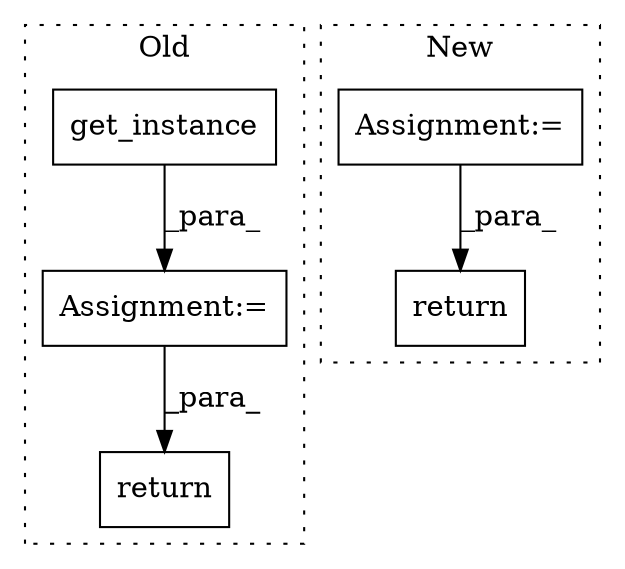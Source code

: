 digraph G {
subgraph cluster0 {
1 [label="get_instance" a="32" s="5250" l="14" shape="box"];
4 [label="Assignment:=" a="7" s="5210" l="1" shape="box"];
5 [label="return" a="41" s="5341" l="7" shape="box"];
label = "Old";
style="dotted";
}
subgraph cluster1 {
2 [label="return" a="41" s="5455" l="7" shape="box"];
3 [label="Assignment:=" a="7" s="5242" l="1" shape="box"];
label = "New";
style="dotted";
}
1 -> 4 [label="_para_"];
3 -> 2 [label="_para_"];
4 -> 5 [label="_para_"];
}